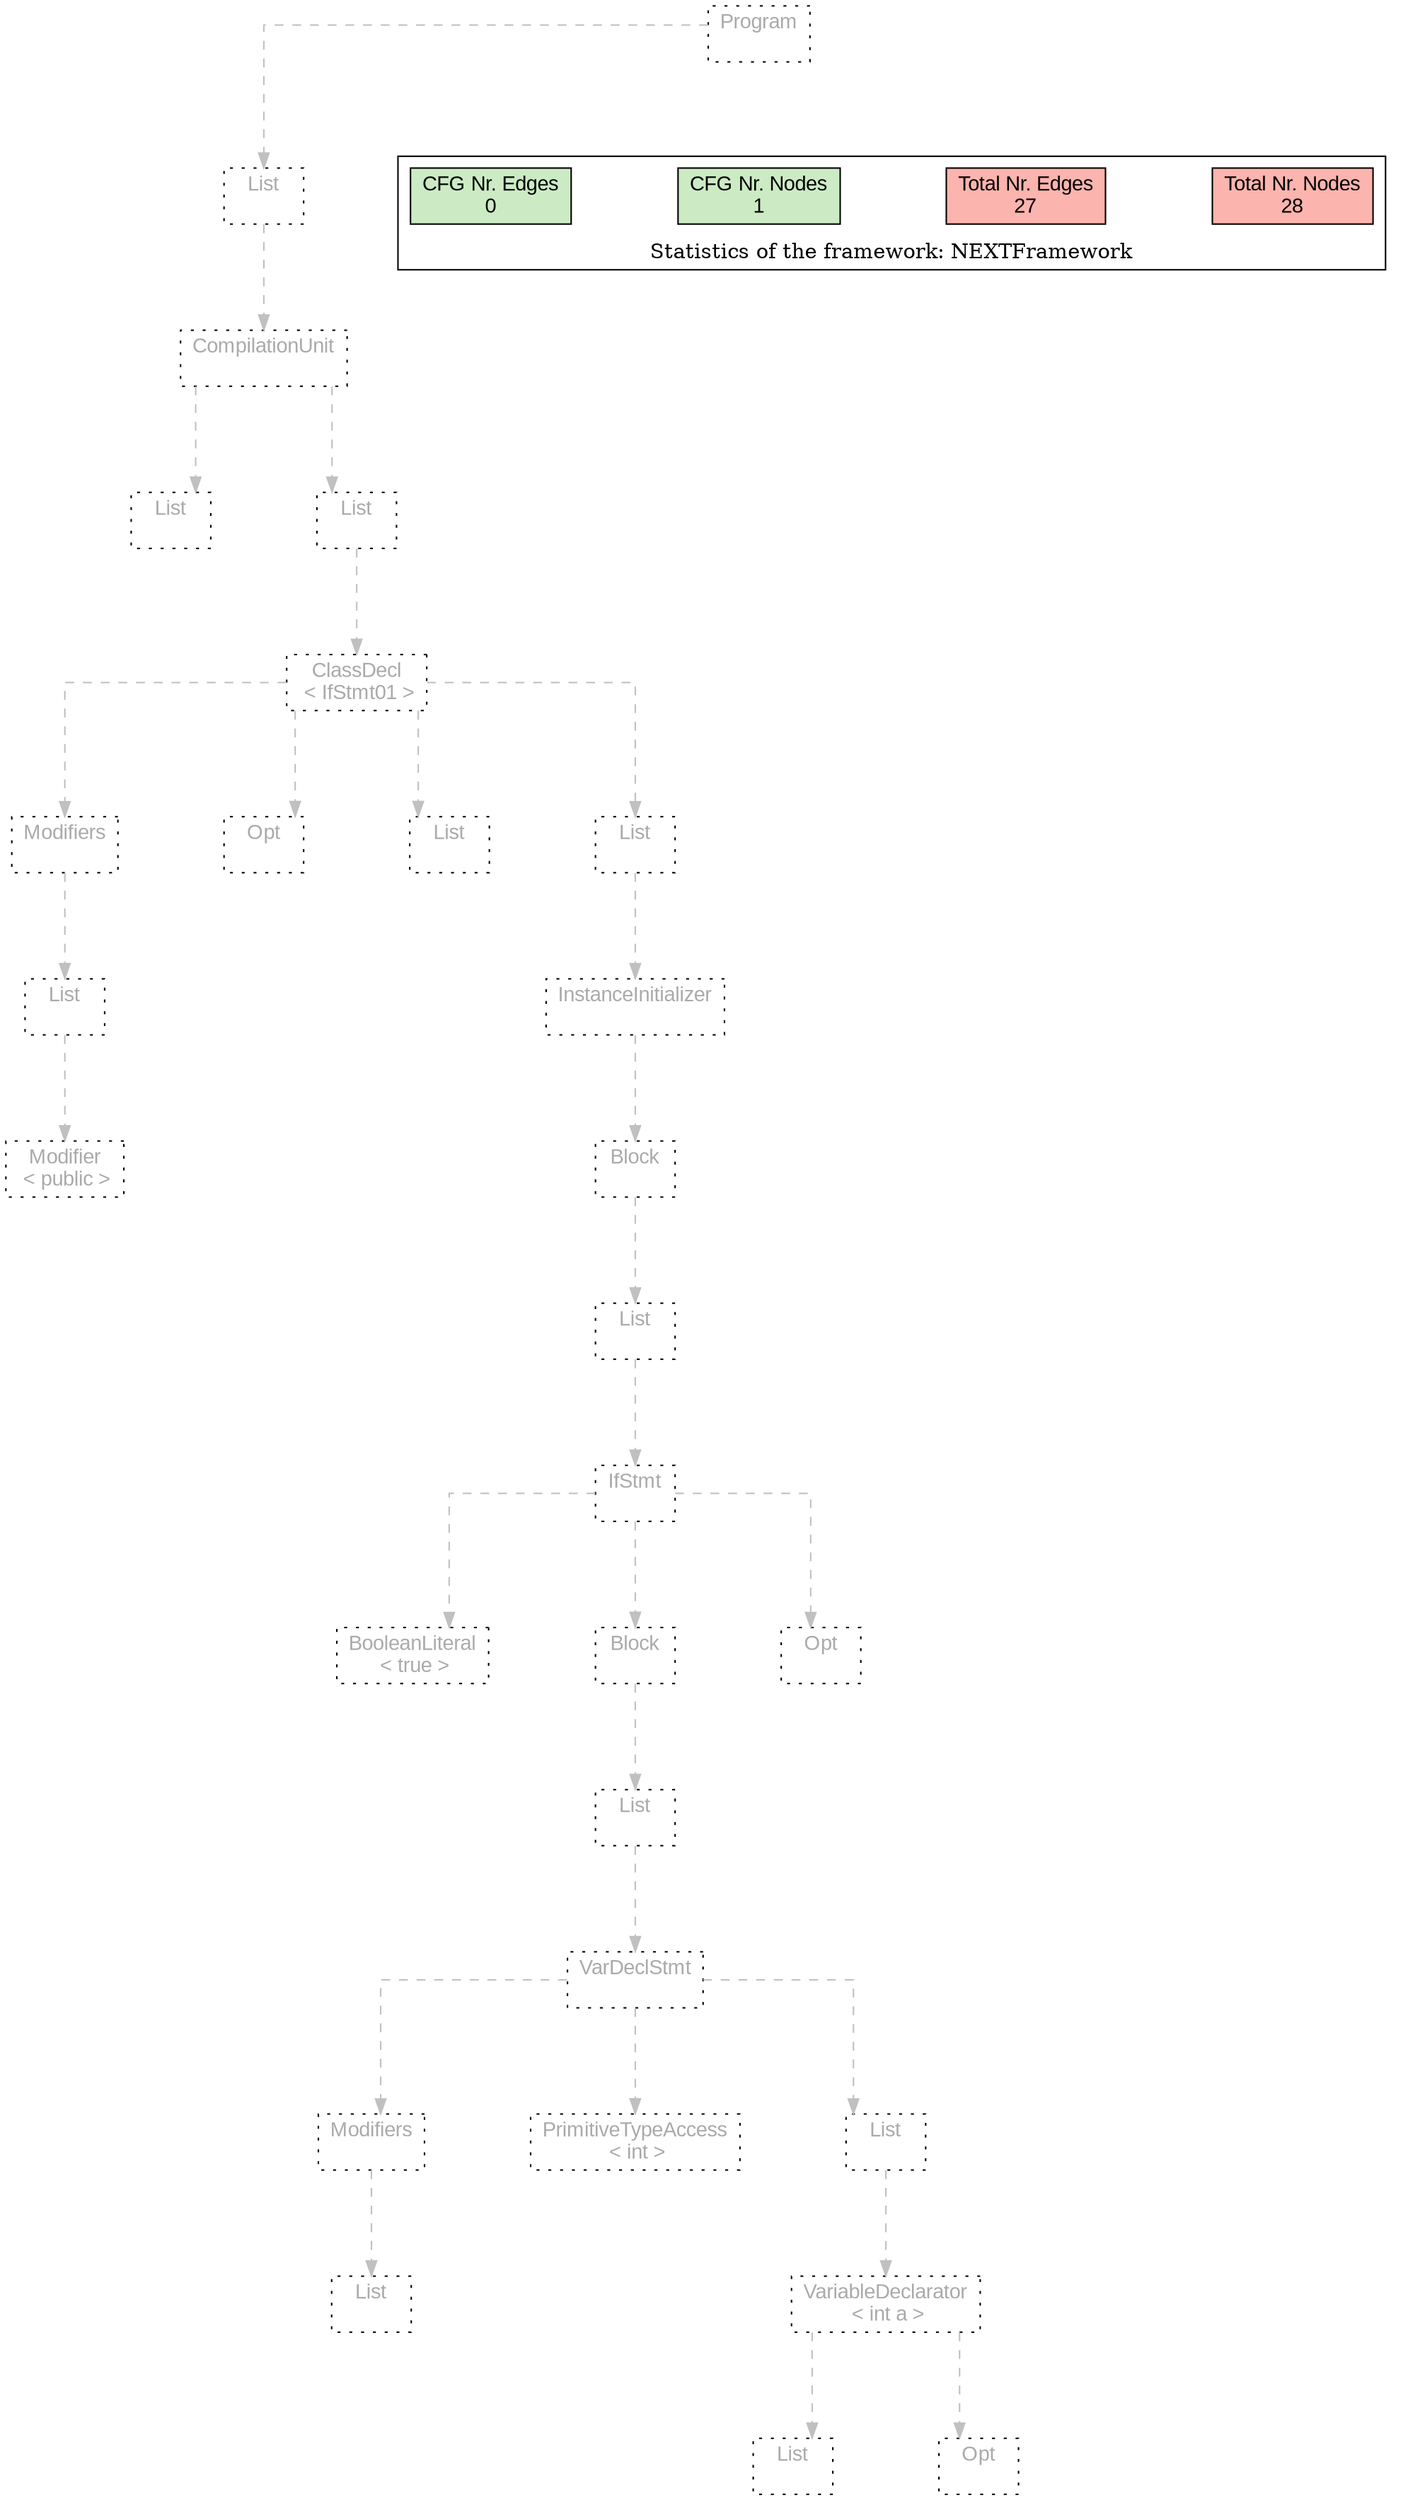 digraph G {
graph [splines=ortho, nodesep="1", ranksep="1"]
node [shape=rect, fontname=Arial];
{ rank = same; "Program[0]"}
{ rank = same; "List[1]"}
{ rank = same; "CompilationUnit[2]"}
{ rank = same; "List[3]"; "List[4]"}
{ rank = same; "ClassDecl[5]"}
{ rank = same; "Modifiers[6]"; "Opt[9]"; "List[10]"; "List[11]"}
{ rank = same; "List[7]"; "InstanceInitializer[12]"}
{ rank = same; "Modifier[8]"; "Block[13]"}
{ rank = same; "List[14]"}
{ rank = same; "IfStmt[15]"}
{ rank = same; "BooleanLiteral[16]"; "Block[17]"; "Opt[27]"}
{ rank = same; "List[18]"}
{ rank = same; "VarDeclStmt[19]"}
{ rank = same; "Modifiers[20]"; "PrimitiveTypeAccess[22]"; "List[23]"}
{ rank = same; "List[21]"; "VariableDeclarator[24]"}
{ rank = same; "List[25]"; "Opt[26]"}
"Program[0]" [label="Program\n ", style= dotted   fillcolor="#eeeeee" fontcolor="#aaaaaa"  ]
"List[1]" [label="List\n ", style= dotted   fillcolor="#eeeeee" fontcolor="#aaaaaa"  ]
"CompilationUnit[2]" [label="CompilationUnit\n ", style= dotted   fillcolor="#eeeeee" fontcolor="#aaaaaa"  ]
"List[3]" [label="List\n ", style= dotted   fillcolor="#eeeeee" fontcolor="#aaaaaa"  ]
"List[4]" [label="List\n ", style= dotted   fillcolor="#eeeeee" fontcolor="#aaaaaa"  ]
"ClassDecl[5]" [label="ClassDecl\n < IfStmt01 >", style= dotted   fillcolor="#eeeeee" fontcolor="#aaaaaa"  ]
"Modifiers[6]" [label="Modifiers\n ", style= dotted   fillcolor="#eeeeee" fontcolor="#aaaaaa"  ]
"List[7]" [label="List\n ", style= dotted   fillcolor="#eeeeee" fontcolor="#aaaaaa"  ]
"Modifier[8]" [label="Modifier\n < public >", style= dotted   fillcolor="#eeeeee" fontcolor="#aaaaaa"  ]
"Opt[9]" [label="Opt\n ", style= dotted   fillcolor="#eeeeee" fontcolor="#aaaaaa"  ]
"List[10]" [label="List\n ", style= dotted   fillcolor="#eeeeee" fontcolor="#aaaaaa"  ]
"List[11]" [label="List\n ", style= dotted   fillcolor="#eeeeee" fontcolor="#aaaaaa"  ]
"InstanceInitializer[12]" [label="InstanceInitializer\n ", style= dotted   fillcolor="#eeeeee" fontcolor="#aaaaaa"  ]
"Block[13]" [label="Block\n ", style= dotted   fillcolor="#eeeeee" fontcolor="#aaaaaa"  ]
"List[14]" [label="List\n ", style= dotted   fillcolor="#eeeeee" fontcolor="#aaaaaa"  ]
"IfStmt[15]" [label="IfStmt\n ", style= dotted   fillcolor="#eeeeee" fontcolor="#aaaaaa"  ]
"BooleanLiteral[16]" [label="BooleanLiteral\n < true >", style= dotted   fillcolor="#eeeeee" fontcolor="#aaaaaa"  ]
"Block[17]" [label="Block\n ", style= dotted   fillcolor="#eeeeee" fontcolor="#aaaaaa"  ]
"List[18]" [label="List\n ", style= dotted   fillcolor="#eeeeee" fontcolor="#aaaaaa"  ]
"VarDeclStmt[19]" [label="VarDeclStmt\n ", style= dotted   fillcolor="#eeeeee" fontcolor="#aaaaaa"  ]
"Modifiers[20]" [label="Modifiers\n ", style= dotted   fillcolor="#eeeeee" fontcolor="#aaaaaa"  ]
"List[21]" [label="List\n ", style= dotted   fillcolor="#eeeeee" fontcolor="#aaaaaa"  ]
"PrimitiveTypeAccess[22]" [label="PrimitiveTypeAccess\n < int >", style= dotted   fillcolor="#eeeeee" fontcolor="#aaaaaa"  ]
"List[23]" [label="List\n ", style= dotted   fillcolor="#eeeeee" fontcolor="#aaaaaa"  ]
"VariableDeclarator[24]" [label="VariableDeclarator\n < int a >", style= dotted   fillcolor="#eeeeee" fontcolor="#aaaaaa"  ]
"List[25]" [label="List\n ", style= dotted   fillcolor="#eeeeee" fontcolor="#aaaaaa"  ]
"Opt[26]" [label="Opt\n ", style= dotted   fillcolor="#eeeeee" fontcolor="#aaaaaa"  ]
"Opt[27]" [label="Opt\n ", style= dotted   fillcolor="#eeeeee" fontcolor="#aaaaaa"  ]
"CompilationUnit[2]" -> "List[3]" [style=dashed, color=gray]
"List[7]" -> "Modifier[8]" [style=dashed, color=gray]
"Modifiers[6]" -> "List[7]" [style=dashed, color=gray]
"ClassDecl[5]" -> "Modifiers[6]" [style=dashed, color=gray]
"ClassDecl[5]" -> "Opt[9]" [style=dashed, color=gray]
"ClassDecl[5]" -> "List[10]" [style=dashed, color=gray]
"IfStmt[15]" -> "BooleanLiteral[16]" [style=dashed, color=gray]
"Modifiers[20]" -> "List[21]" [style=dashed, color=gray]
"VarDeclStmt[19]" -> "Modifiers[20]" [style=dashed, color=gray]
"VarDeclStmt[19]" -> "PrimitiveTypeAccess[22]" [style=dashed, color=gray]
"VariableDeclarator[24]" -> "List[25]" [style=dashed, color=gray]
"VariableDeclarator[24]" -> "Opt[26]" [style=dashed, color=gray]
"List[23]" -> "VariableDeclarator[24]" [style=dashed, color=gray]
"VarDeclStmt[19]" -> "List[23]" [style=dashed, color=gray]
"List[18]" -> "VarDeclStmt[19]" [style=dashed, color=gray]
"Block[17]" -> "List[18]" [style=dashed, color=gray]
"IfStmt[15]" -> "Block[17]" [style=dashed, color=gray]
"IfStmt[15]" -> "Opt[27]" [style=dashed, color=gray]
"List[14]" -> "IfStmt[15]" [style=dashed, color=gray]
"Block[13]" -> "List[14]" [style=dashed, color=gray]
"InstanceInitializer[12]" -> "Block[13]" [style=dashed, color=gray]
"List[11]" -> "InstanceInitializer[12]" [style=dashed, color=gray]
"ClassDecl[5]" -> "List[11]" [style=dashed, color=gray]
"List[4]" -> "ClassDecl[5]" [style=dashed, color=gray]
"CompilationUnit[2]" -> "List[4]" [style=dashed, color=gray]
"List[1]" -> "CompilationUnit[2]" [style=dashed, color=gray]
"Program[0]" -> "List[1]" [style=dashed, color=gray]
"List[3]" -> "List[4]" [style=invis]
"Modifiers[6]" -> "Opt[9]" -> "List[10]" -> "List[11]" [style=invis]
"BooleanLiteral[16]" -> "Block[17]" -> "Opt[27]" [style=invis]
"Modifiers[20]" -> "PrimitiveTypeAccess[22]" -> "List[23]" [style=invis]
"List[25]" -> "Opt[26]" [style=invis]

subgraph cluster_legend {
{node [style=filled, fillcolor=1, colorscheme="pastel13"]
Nodes [label="Total Nr. Nodes
28", fillcolor=1]
Edges [label="Total Nr. Edges
27", fillcolor=1]
NodesCFG [label="CFG Nr. Nodes
1", fillcolor=3]
EdgesCFG [label="CFG Nr. Edges
0", fillcolor=3]
Nodes-> "Program[0]" -> NodesCFG  [style="invis"]
Edges -> "Program[0]" ->EdgesCFG [style="invis"]}
label = "Statistics of the framework: NEXTFramework"
style="solid"
ranksep=0.05
nodesep=0.01
labelloc = b
len=2
}}